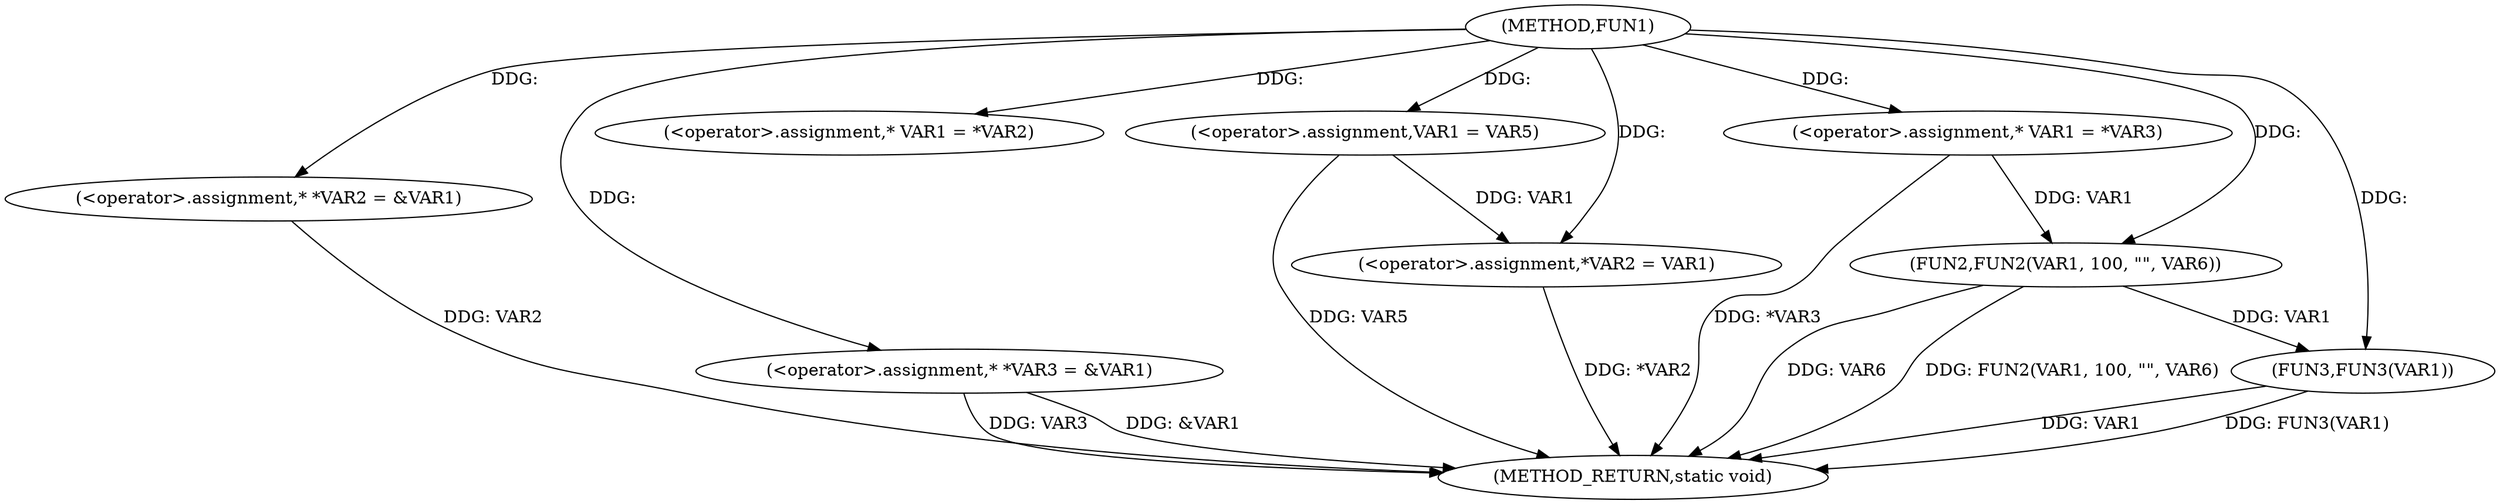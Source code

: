 digraph FUN1 {  
"1000100" [label = "(METHOD,FUN1)" ]
"1000143" [label = "(METHOD_RETURN,static void)" ]
"1000104" [label = "(<operator>.assignment,* *VAR2 = &VAR1)" ]
"1000109" [label = "(<operator>.assignment,* *VAR3 = &VAR1)" ]
"1000117" [label = "(<operator>.assignment,* VAR1 = *VAR2)" ]
"1000121" [label = "(<operator>.assignment,VAR1 = VAR5)" ]
"1000124" [label = "(<operator>.assignment,*VAR2 = VAR1)" ]
"1000130" [label = "(<operator>.assignment,* VAR1 = *VAR3)" ]
"1000136" [label = "(FUN2,FUN2(VAR1, 100, \"\", VAR6))" ]
"1000141" [label = "(FUN3,FUN3(VAR1))" ]
  "1000141" -> "1000143"  [ label = "DDG: VAR1"] 
  "1000124" -> "1000143"  [ label = "DDG: *VAR2"] 
  "1000104" -> "1000143"  [ label = "DDG: VAR2"] 
  "1000136" -> "1000143"  [ label = "DDG: VAR6"] 
  "1000109" -> "1000143"  [ label = "DDG: VAR3"] 
  "1000136" -> "1000143"  [ label = "DDG: FUN2(VAR1, 100, \"\", VAR6)"] 
  "1000109" -> "1000143"  [ label = "DDG: &VAR1"] 
  "1000121" -> "1000143"  [ label = "DDG: VAR5"] 
  "1000130" -> "1000143"  [ label = "DDG: *VAR3"] 
  "1000141" -> "1000143"  [ label = "DDG: FUN3(VAR1)"] 
  "1000100" -> "1000104"  [ label = "DDG: "] 
  "1000100" -> "1000109"  [ label = "DDG: "] 
  "1000100" -> "1000117"  [ label = "DDG: "] 
  "1000100" -> "1000121"  [ label = "DDG: "] 
  "1000121" -> "1000124"  [ label = "DDG: VAR1"] 
  "1000100" -> "1000124"  [ label = "DDG: "] 
  "1000100" -> "1000130"  [ label = "DDG: "] 
  "1000130" -> "1000136"  [ label = "DDG: VAR1"] 
  "1000100" -> "1000136"  [ label = "DDG: "] 
  "1000136" -> "1000141"  [ label = "DDG: VAR1"] 
  "1000100" -> "1000141"  [ label = "DDG: "] 
}
